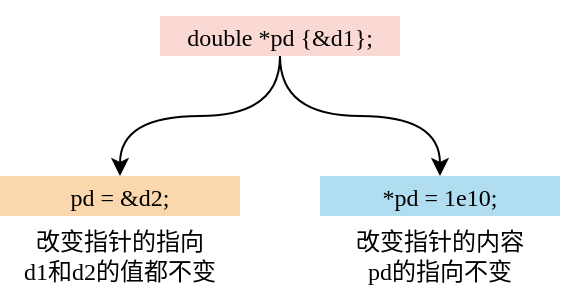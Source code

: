 <mxfile version="22.1.16" type="device">
  <diagram name="Page-1" id="xCV3qbr-aHJIMHQM99jd">
    <mxGraphModel dx="543" dy="373" grid="1" gridSize="10" guides="1" tooltips="1" connect="1" arrows="1" fold="1" page="1" pageScale="1" pageWidth="850" pageHeight="1100" math="0" shadow="0">
      <root>
        <mxCell id="0" />
        <mxCell id="1" parent="0" />
        <mxCell id="pfWEPuTHE0WtEu-Z-9tJ-4" style="edgeStyle=orthogonalEdgeStyle;rounded=0;orthogonalLoop=1;jettySize=auto;html=1;curved=1;" parent="1" source="XeMqBI3337VZsXZ9aHH5-29" target="pfWEPuTHE0WtEu-Z-9tJ-1" edge="1">
          <mxGeometry relative="1" as="geometry" />
        </mxCell>
        <mxCell id="pfWEPuTHE0WtEu-Z-9tJ-5" style="edgeStyle=orthogonalEdgeStyle;rounded=0;orthogonalLoop=1;jettySize=auto;html=1;curved=1;" parent="1" source="XeMqBI3337VZsXZ9aHH5-29" target="pfWEPuTHE0WtEu-Z-9tJ-2" edge="1">
          <mxGeometry relative="1" as="geometry" />
        </mxCell>
        <mxCell id="XeMqBI3337VZsXZ9aHH5-29" value="&lt;p style=&quot;line-height: 100%;&quot;&gt;&lt;font face=&quot;Consolas&quot;&gt;double *pd {&amp;amp;d1};&lt;/font&gt;&lt;/p&gt;" style="rounded=0;whiteSpace=wrap;html=1;strokeColor=none;fillColor=#FAD9D5;align=center;" parent="1" vertex="1">
          <mxGeometry x="280" y="180" width="120" height="20" as="geometry" />
        </mxCell>
        <mxCell id="pfWEPuTHE0WtEu-Z-9tJ-1" value="&lt;p style=&quot;line-height: 100%;&quot;&gt;&lt;font face=&quot;Consolas&quot;&gt;pd = &amp;amp;d2;&lt;/font&gt;&lt;/p&gt;" style="rounded=0;whiteSpace=wrap;html=1;strokeColor=none;fillColor=#fad7ac;align=center;" parent="1" vertex="1">
          <mxGeometry x="200" y="260" width="120" height="20" as="geometry" />
        </mxCell>
        <mxCell id="pfWEPuTHE0WtEu-Z-9tJ-2" value="&lt;p style=&quot;line-height: 100%;&quot;&gt;&lt;font face=&quot;Consolas&quot;&gt;*pd = 1e10;&lt;/font&gt;&lt;/p&gt;" style="rounded=0;whiteSpace=wrap;html=1;strokeColor=none;fillColor=#b1ddf0;align=center;" parent="1" vertex="1">
          <mxGeometry x="360" y="260" width="120" height="20" as="geometry" />
        </mxCell>
        <mxCell id="pfWEPuTHE0WtEu-Z-9tJ-6" value="&lt;font face=&quot;consolas&quot;&gt;改变指针的指向&lt;br&gt;d1和d2的值都不变&lt;br&gt;&lt;/font&gt;" style="text;html=1;strokeColor=none;fillColor=none;align=center;verticalAlign=middle;whiteSpace=wrap;rounded=0;" parent="1" vertex="1">
          <mxGeometry x="200" y="280" width="120" height="40" as="geometry" />
        </mxCell>
        <mxCell id="pfWEPuTHE0WtEu-Z-9tJ-8" value="&lt;font face=&quot;consolas&quot;&gt;改变指针的内容&lt;br&gt;pd的指向不变&lt;/font&gt;" style="text;html=1;strokeColor=none;fillColor=none;align=center;verticalAlign=middle;whiteSpace=wrap;rounded=0;" parent="1" vertex="1">
          <mxGeometry x="360" y="280" width="120" height="40" as="geometry" />
        </mxCell>
      </root>
    </mxGraphModel>
  </diagram>
</mxfile>
